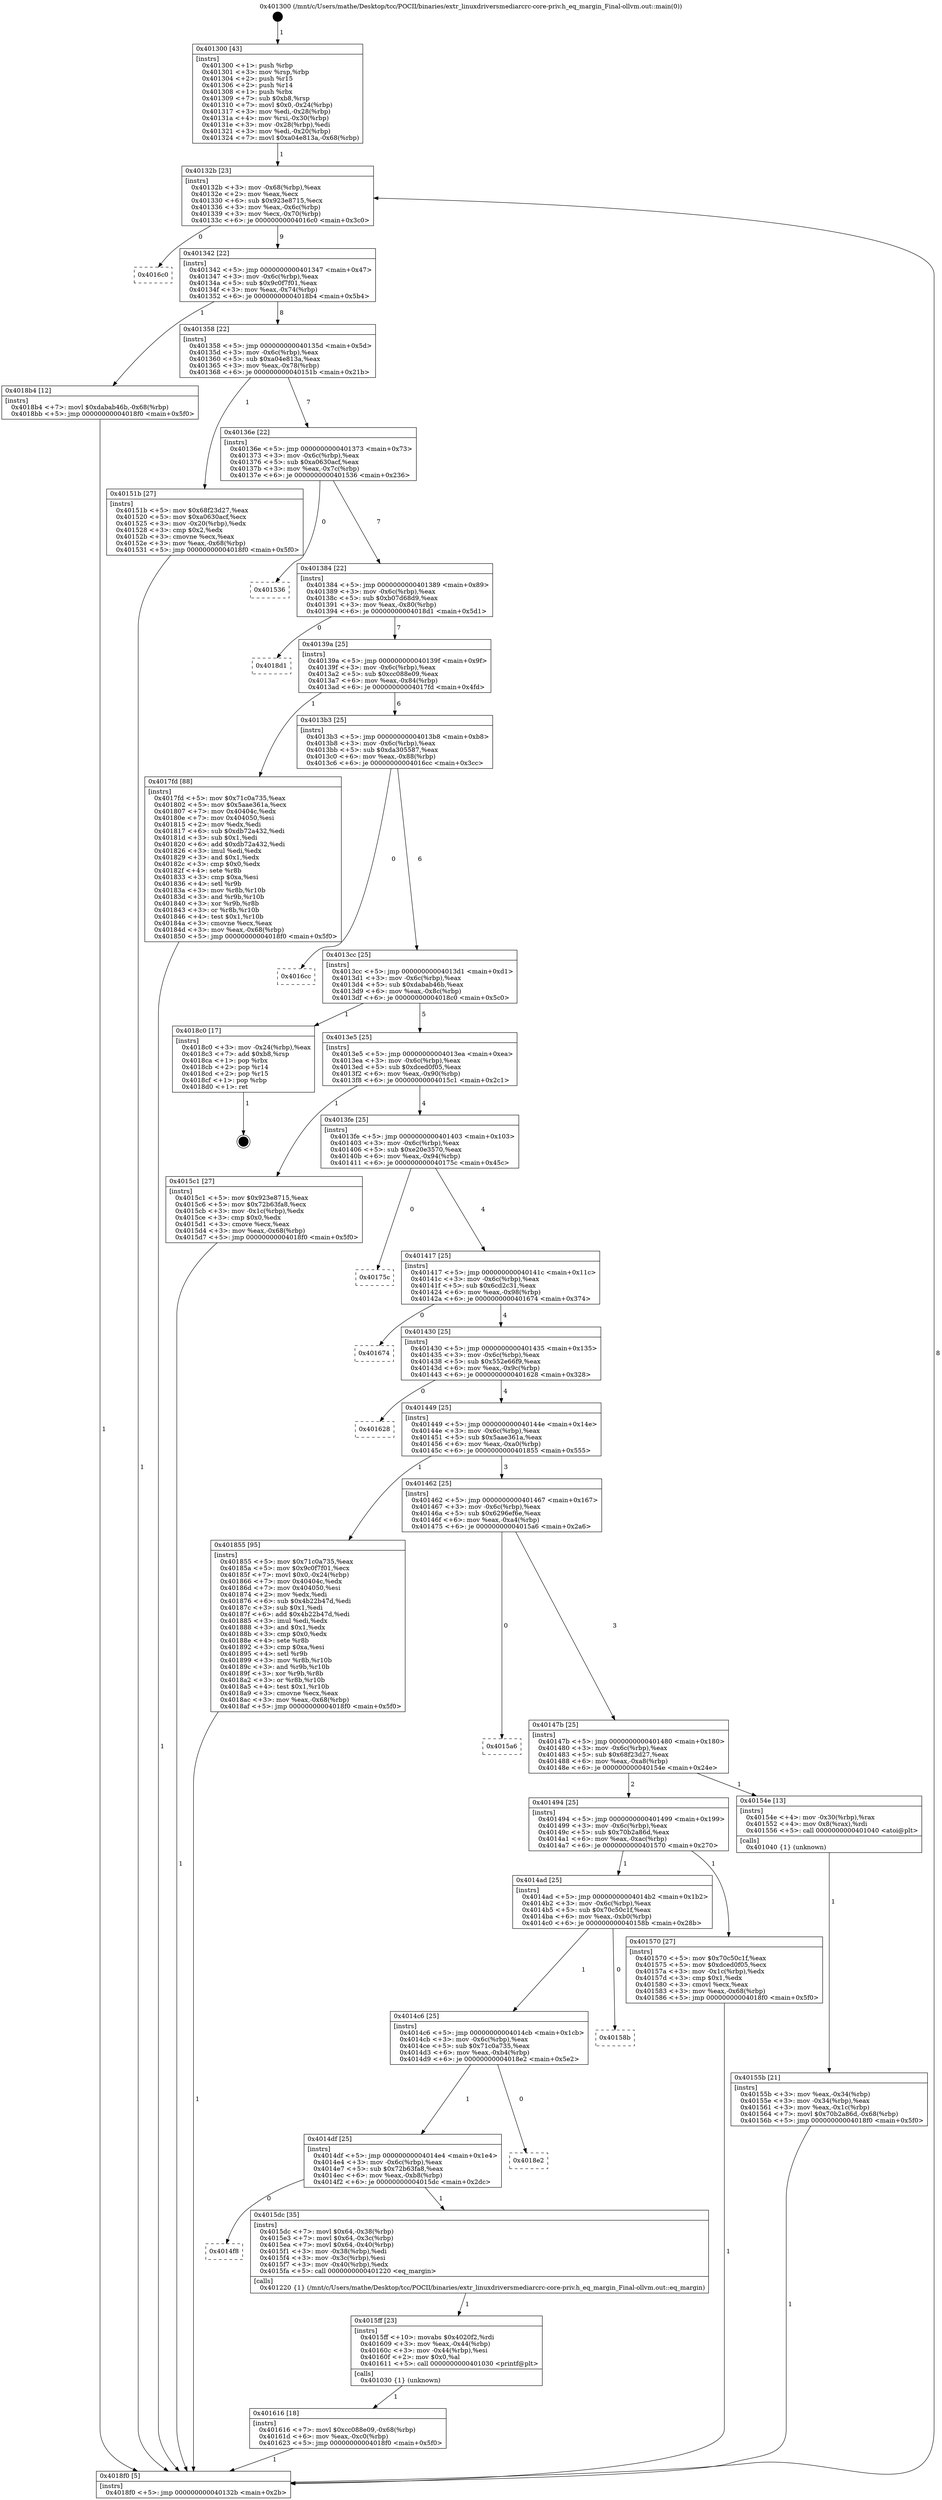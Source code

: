 digraph "0x401300" {
  label = "0x401300 (/mnt/c/Users/mathe/Desktop/tcc/POCII/binaries/extr_linuxdriversmediarcrc-core-priv.h_eq_margin_Final-ollvm.out::main(0))"
  labelloc = "t"
  node[shape=record]

  Entry [label="",width=0.3,height=0.3,shape=circle,fillcolor=black,style=filled]
  "0x40132b" [label="{
     0x40132b [23]\l
     | [instrs]\l
     &nbsp;&nbsp;0x40132b \<+3\>: mov -0x68(%rbp),%eax\l
     &nbsp;&nbsp;0x40132e \<+2\>: mov %eax,%ecx\l
     &nbsp;&nbsp;0x401330 \<+6\>: sub $0x923e8715,%ecx\l
     &nbsp;&nbsp;0x401336 \<+3\>: mov %eax,-0x6c(%rbp)\l
     &nbsp;&nbsp;0x401339 \<+3\>: mov %ecx,-0x70(%rbp)\l
     &nbsp;&nbsp;0x40133c \<+6\>: je 00000000004016c0 \<main+0x3c0\>\l
  }"]
  "0x4016c0" [label="{
     0x4016c0\l
  }", style=dashed]
  "0x401342" [label="{
     0x401342 [22]\l
     | [instrs]\l
     &nbsp;&nbsp;0x401342 \<+5\>: jmp 0000000000401347 \<main+0x47\>\l
     &nbsp;&nbsp;0x401347 \<+3\>: mov -0x6c(%rbp),%eax\l
     &nbsp;&nbsp;0x40134a \<+5\>: sub $0x9c0f7f01,%eax\l
     &nbsp;&nbsp;0x40134f \<+3\>: mov %eax,-0x74(%rbp)\l
     &nbsp;&nbsp;0x401352 \<+6\>: je 00000000004018b4 \<main+0x5b4\>\l
  }"]
  Exit [label="",width=0.3,height=0.3,shape=circle,fillcolor=black,style=filled,peripheries=2]
  "0x4018b4" [label="{
     0x4018b4 [12]\l
     | [instrs]\l
     &nbsp;&nbsp;0x4018b4 \<+7\>: movl $0xdabab46b,-0x68(%rbp)\l
     &nbsp;&nbsp;0x4018bb \<+5\>: jmp 00000000004018f0 \<main+0x5f0\>\l
  }"]
  "0x401358" [label="{
     0x401358 [22]\l
     | [instrs]\l
     &nbsp;&nbsp;0x401358 \<+5\>: jmp 000000000040135d \<main+0x5d\>\l
     &nbsp;&nbsp;0x40135d \<+3\>: mov -0x6c(%rbp),%eax\l
     &nbsp;&nbsp;0x401360 \<+5\>: sub $0xa04e813a,%eax\l
     &nbsp;&nbsp;0x401365 \<+3\>: mov %eax,-0x78(%rbp)\l
     &nbsp;&nbsp;0x401368 \<+6\>: je 000000000040151b \<main+0x21b\>\l
  }"]
  "0x401616" [label="{
     0x401616 [18]\l
     | [instrs]\l
     &nbsp;&nbsp;0x401616 \<+7\>: movl $0xcc088e09,-0x68(%rbp)\l
     &nbsp;&nbsp;0x40161d \<+6\>: mov %eax,-0xc0(%rbp)\l
     &nbsp;&nbsp;0x401623 \<+5\>: jmp 00000000004018f0 \<main+0x5f0\>\l
  }"]
  "0x40151b" [label="{
     0x40151b [27]\l
     | [instrs]\l
     &nbsp;&nbsp;0x40151b \<+5\>: mov $0x68f23d27,%eax\l
     &nbsp;&nbsp;0x401520 \<+5\>: mov $0xa0630acf,%ecx\l
     &nbsp;&nbsp;0x401525 \<+3\>: mov -0x20(%rbp),%edx\l
     &nbsp;&nbsp;0x401528 \<+3\>: cmp $0x2,%edx\l
     &nbsp;&nbsp;0x40152b \<+3\>: cmovne %ecx,%eax\l
     &nbsp;&nbsp;0x40152e \<+3\>: mov %eax,-0x68(%rbp)\l
     &nbsp;&nbsp;0x401531 \<+5\>: jmp 00000000004018f0 \<main+0x5f0\>\l
  }"]
  "0x40136e" [label="{
     0x40136e [22]\l
     | [instrs]\l
     &nbsp;&nbsp;0x40136e \<+5\>: jmp 0000000000401373 \<main+0x73\>\l
     &nbsp;&nbsp;0x401373 \<+3\>: mov -0x6c(%rbp),%eax\l
     &nbsp;&nbsp;0x401376 \<+5\>: sub $0xa0630acf,%eax\l
     &nbsp;&nbsp;0x40137b \<+3\>: mov %eax,-0x7c(%rbp)\l
     &nbsp;&nbsp;0x40137e \<+6\>: je 0000000000401536 \<main+0x236\>\l
  }"]
  "0x4018f0" [label="{
     0x4018f0 [5]\l
     | [instrs]\l
     &nbsp;&nbsp;0x4018f0 \<+5\>: jmp 000000000040132b \<main+0x2b\>\l
  }"]
  "0x401300" [label="{
     0x401300 [43]\l
     | [instrs]\l
     &nbsp;&nbsp;0x401300 \<+1\>: push %rbp\l
     &nbsp;&nbsp;0x401301 \<+3\>: mov %rsp,%rbp\l
     &nbsp;&nbsp;0x401304 \<+2\>: push %r15\l
     &nbsp;&nbsp;0x401306 \<+2\>: push %r14\l
     &nbsp;&nbsp;0x401308 \<+1\>: push %rbx\l
     &nbsp;&nbsp;0x401309 \<+7\>: sub $0xb8,%rsp\l
     &nbsp;&nbsp;0x401310 \<+7\>: movl $0x0,-0x24(%rbp)\l
     &nbsp;&nbsp;0x401317 \<+3\>: mov %edi,-0x28(%rbp)\l
     &nbsp;&nbsp;0x40131a \<+4\>: mov %rsi,-0x30(%rbp)\l
     &nbsp;&nbsp;0x40131e \<+3\>: mov -0x28(%rbp),%edi\l
     &nbsp;&nbsp;0x401321 \<+3\>: mov %edi,-0x20(%rbp)\l
     &nbsp;&nbsp;0x401324 \<+7\>: movl $0xa04e813a,-0x68(%rbp)\l
  }"]
  "0x4015ff" [label="{
     0x4015ff [23]\l
     | [instrs]\l
     &nbsp;&nbsp;0x4015ff \<+10\>: movabs $0x4020f2,%rdi\l
     &nbsp;&nbsp;0x401609 \<+3\>: mov %eax,-0x44(%rbp)\l
     &nbsp;&nbsp;0x40160c \<+3\>: mov -0x44(%rbp),%esi\l
     &nbsp;&nbsp;0x40160f \<+2\>: mov $0x0,%al\l
     &nbsp;&nbsp;0x401611 \<+5\>: call 0000000000401030 \<printf@plt\>\l
     | [calls]\l
     &nbsp;&nbsp;0x401030 \{1\} (unknown)\l
  }"]
  "0x401536" [label="{
     0x401536\l
  }", style=dashed]
  "0x401384" [label="{
     0x401384 [22]\l
     | [instrs]\l
     &nbsp;&nbsp;0x401384 \<+5\>: jmp 0000000000401389 \<main+0x89\>\l
     &nbsp;&nbsp;0x401389 \<+3\>: mov -0x6c(%rbp),%eax\l
     &nbsp;&nbsp;0x40138c \<+5\>: sub $0xb07d68d9,%eax\l
     &nbsp;&nbsp;0x401391 \<+3\>: mov %eax,-0x80(%rbp)\l
     &nbsp;&nbsp;0x401394 \<+6\>: je 00000000004018d1 \<main+0x5d1\>\l
  }"]
  "0x4014f8" [label="{
     0x4014f8\l
  }", style=dashed]
  "0x4018d1" [label="{
     0x4018d1\l
  }", style=dashed]
  "0x40139a" [label="{
     0x40139a [25]\l
     | [instrs]\l
     &nbsp;&nbsp;0x40139a \<+5\>: jmp 000000000040139f \<main+0x9f\>\l
     &nbsp;&nbsp;0x40139f \<+3\>: mov -0x6c(%rbp),%eax\l
     &nbsp;&nbsp;0x4013a2 \<+5\>: sub $0xcc088e09,%eax\l
     &nbsp;&nbsp;0x4013a7 \<+6\>: mov %eax,-0x84(%rbp)\l
     &nbsp;&nbsp;0x4013ad \<+6\>: je 00000000004017fd \<main+0x4fd\>\l
  }"]
  "0x4015dc" [label="{
     0x4015dc [35]\l
     | [instrs]\l
     &nbsp;&nbsp;0x4015dc \<+7\>: movl $0x64,-0x38(%rbp)\l
     &nbsp;&nbsp;0x4015e3 \<+7\>: movl $0x64,-0x3c(%rbp)\l
     &nbsp;&nbsp;0x4015ea \<+7\>: movl $0x64,-0x40(%rbp)\l
     &nbsp;&nbsp;0x4015f1 \<+3\>: mov -0x38(%rbp),%edi\l
     &nbsp;&nbsp;0x4015f4 \<+3\>: mov -0x3c(%rbp),%esi\l
     &nbsp;&nbsp;0x4015f7 \<+3\>: mov -0x40(%rbp),%edx\l
     &nbsp;&nbsp;0x4015fa \<+5\>: call 0000000000401220 \<eq_margin\>\l
     | [calls]\l
     &nbsp;&nbsp;0x401220 \{1\} (/mnt/c/Users/mathe/Desktop/tcc/POCII/binaries/extr_linuxdriversmediarcrc-core-priv.h_eq_margin_Final-ollvm.out::eq_margin)\l
  }"]
  "0x4017fd" [label="{
     0x4017fd [88]\l
     | [instrs]\l
     &nbsp;&nbsp;0x4017fd \<+5\>: mov $0x71c0a735,%eax\l
     &nbsp;&nbsp;0x401802 \<+5\>: mov $0x5aae361a,%ecx\l
     &nbsp;&nbsp;0x401807 \<+7\>: mov 0x40404c,%edx\l
     &nbsp;&nbsp;0x40180e \<+7\>: mov 0x404050,%esi\l
     &nbsp;&nbsp;0x401815 \<+2\>: mov %edx,%edi\l
     &nbsp;&nbsp;0x401817 \<+6\>: sub $0xdb72a432,%edi\l
     &nbsp;&nbsp;0x40181d \<+3\>: sub $0x1,%edi\l
     &nbsp;&nbsp;0x401820 \<+6\>: add $0xdb72a432,%edi\l
     &nbsp;&nbsp;0x401826 \<+3\>: imul %edi,%edx\l
     &nbsp;&nbsp;0x401829 \<+3\>: and $0x1,%edx\l
     &nbsp;&nbsp;0x40182c \<+3\>: cmp $0x0,%edx\l
     &nbsp;&nbsp;0x40182f \<+4\>: sete %r8b\l
     &nbsp;&nbsp;0x401833 \<+3\>: cmp $0xa,%esi\l
     &nbsp;&nbsp;0x401836 \<+4\>: setl %r9b\l
     &nbsp;&nbsp;0x40183a \<+3\>: mov %r8b,%r10b\l
     &nbsp;&nbsp;0x40183d \<+3\>: and %r9b,%r10b\l
     &nbsp;&nbsp;0x401840 \<+3\>: xor %r9b,%r8b\l
     &nbsp;&nbsp;0x401843 \<+3\>: or %r8b,%r10b\l
     &nbsp;&nbsp;0x401846 \<+4\>: test $0x1,%r10b\l
     &nbsp;&nbsp;0x40184a \<+3\>: cmovne %ecx,%eax\l
     &nbsp;&nbsp;0x40184d \<+3\>: mov %eax,-0x68(%rbp)\l
     &nbsp;&nbsp;0x401850 \<+5\>: jmp 00000000004018f0 \<main+0x5f0\>\l
  }"]
  "0x4013b3" [label="{
     0x4013b3 [25]\l
     | [instrs]\l
     &nbsp;&nbsp;0x4013b3 \<+5\>: jmp 00000000004013b8 \<main+0xb8\>\l
     &nbsp;&nbsp;0x4013b8 \<+3\>: mov -0x6c(%rbp),%eax\l
     &nbsp;&nbsp;0x4013bb \<+5\>: sub $0xda305587,%eax\l
     &nbsp;&nbsp;0x4013c0 \<+6\>: mov %eax,-0x88(%rbp)\l
     &nbsp;&nbsp;0x4013c6 \<+6\>: je 00000000004016cc \<main+0x3cc\>\l
  }"]
  "0x4014df" [label="{
     0x4014df [25]\l
     | [instrs]\l
     &nbsp;&nbsp;0x4014df \<+5\>: jmp 00000000004014e4 \<main+0x1e4\>\l
     &nbsp;&nbsp;0x4014e4 \<+3\>: mov -0x6c(%rbp),%eax\l
     &nbsp;&nbsp;0x4014e7 \<+5\>: sub $0x72b63fa8,%eax\l
     &nbsp;&nbsp;0x4014ec \<+6\>: mov %eax,-0xb8(%rbp)\l
     &nbsp;&nbsp;0x4014f2 \<+6\>: je 00000000004015dc \<main+0x2dc\>\l
  }"]
  "0x4016cc" [label="{
     0x4016cc\l
  }", style=dashed]
  "0x4013cc" [label="{
     0x4013cc [25]\l
     | [instrs]\l
     &nbsp;&nbsp;0x4013cc \<+5\>: jmp 00000000004013d1 \<main+0xd1\>\l
     &nbsp;&nbsp;0x4013d1 \<+3\>: mov -0x6c(%rbp),%eax\l
     &nbsp;&nbsp;0x4013d4 \<+5\>: sub $0xdabab46b,%eax\l
     &nbsp;&nbsp;0x4013d9 \<+6\>: mov %eax,-0x8c(%rbp)\l
     &nbsp;&nbsp;0x4013df \<+6\>: je 00000000004018c0 \<main+0x5c0\>\l
  }"]
  "0x4018e2" [label="{
     0x4018e2\l
  }", style=dashed]
  "0x4018c0" [label="{
     0x4018c0 [17]\l
     | [instrs]\l
     &nbsp;&nbsp;0x4018c0 \<+3\>: mov -0x24(%rbp),%eax\l
     &nbsp;&nbsp;0x4018c3 \<+7\>: add $0xb8,%rsp\l
     &nbsp;&nbsp;0x4018ca \<+1\>: pop %rbx\l
     &nbsp;&nbsp;0x4018cb \<+2\>: pop %r14\l
     &nbsp;&nbsp;0x4018cd \<+2\>: pop %r15\l
     &nbsp;&nbsp;0x4018cf \<+1\>: pop %rbp\l
     &nbsp;&nbsp;0x4018d0 \<+1\>: ret\l
  }"]
  "0x4013e5" [label="{
     0x4013e5 [25]\l
     | [instrs]\l
     &nbsp;&nbsp;0x4013e5 \<+5\>: jmp 00000000004013ea \<main+0xea\>\l
     &nbsp;&nbsp;0x4013ea \<+3\>: mov -0x6c(%rbp),%eax\l
     &nbsp;&nbsp;0x4013ed \<+5\>: sub $0xdced0f05,%eax\l
     &nbsp;&nbsp;0x4013f2 \<+6\>: mov %eax,-0x90(%rbp)\l
     &nbsp;&nbsp;0x4013f8 \<+6\>: je 00000000004015c1 \<main+0x2c1\>\l
  }"]
  "0x4014c6" [label="{
     0x4014c6 [25]\l
     | [instrs]\l
     &nbsp;&nbsp;0x4014c6 \<+5\>: jmp 00000000004014cb \<main+0x1cb\>\l
     &nbsp;&nbsp;0x4014cb \<+3\>: mov -0x6c(%rbp),%eax\l
     &nbsp;&nbsp;0x4014ce \<+5\>: sub $0x71c0a735,%eax\l
     &nbsp;&nbsp;0x4014d3 \<+6\>: mov %eax,-0xb4(%rbp)\l
     &nbsp;&nbsp;0x4014d9 \<+6\>: je 00000000004018e2 \<main+0x5e2\>\l
  }"]
  "0x4015c1" [label="{
     0x4015c1 [27]\l
     | [instrs]\l
     &nbsp;&nbsp;0x4015c1 \<+5\>: mov $0x923e8715,%eax\l
     &nbsp;&nbsp;0x4015c6 \<+5\>: mov $0x72b63fa8,%ecx\l
     &nbsp;&nbsp;0x4015cb \<+3\>: mov -0x1c(%rbp),%edx\l
     &nbsp;&nbsp;0x4015ce \<+3\>: cmp $0x0,%edx\l
     &nbsp;&nbsp;0x4015d1 \<+3\>: cmove %ecx,%eax\l
     &nbsp;&nbsp;0x4015d4 \<+3\>: mov %eax,-0x68(%rbp)\l
     &nbsp;&nbsp;0x4015d7 \<+5\>: jmp 00000000004018f0 \<main+0x5f0\>\l
  }"]
  "0x4013fe" [label="{
     0x4013fe [25]\l
     | [instrs]\l
     &nbsp;&nbsp;0x4013fe \<+5\>: jmp 0000000000401403 \<main+0x103\>\l
     &nbsp;&nbsp;0x401403 \<+3\>: mov -0x6c(%rbp),%eax\l
     &nbsp;&nbsp;0x401406 \<+5\>: sub $0xe20e3570,%eax\l
     &nbsp;&nbsp;0x40140b \<+6\>: mov %eax,-0x94(%rbp)\l
     &nbsp;&nbsp;0x401411 \<+6\>: je 000000000040175c \<main+0x45c\>\l
  }"]
  "0x40158b" [label="{
     0x40158b\l
  }", style=dashed]
  "0x40175c" [label="{
     0x40175c\l
  }", style=dashed]
  "0x401417" [label="{
     0x401417 [25]\l
     | [instrs]\l
     &nbsp;&nbsp;0x401417 \<+5\>: jmp 000000000040141c \<main+0x11c\>\l
     &nbsp;&nbsp;0x40141c \<+3\>: mov -0x6c(%rbp),%eax\l
     &nbsp;&nbsp;0x40141f \<+5\>: sub $0x6cd2c31,%eax\l
     &nbsp;&nbsp;0x401424 \<+6\>: mov %eax,-0x98(%rbp)\l
     &nbsp;&nbsp;0x40142a \<+6\>: je 0000000000401674 \<main+0x374\>\l
  }"]
  "0x4014ad" [label="{
     0x4014ad [25]\l
     | [instrs]\l
     &nbsp;&nbsp;0x4014ad \<+5\>: jmp 00000000004014b2 \<main+0x1b2\>\l
     &nbsp;&nbsp;0x4014b2 \<+3\>: mov -0x6c(%rbp),%eax\l
     &nbsp;&nbsp;0x4014b5 \<+5\>: sub $0x70c50c1f,%eax\l
     &nbsp;&nbsp;0x4014ba \<+6\>: mov %eax,-0xb0(%rbp)\l
     &nbsp;&nbsp;0x4014c0 \<+6\>: je 000000000040158b \<main+0x28b\>\l
  }"]
  "0x401674" [label="{
     0x401674\l
  }", style=dashed]
  "0x401430" [label="{
     0x401430 [25]\l
     | [instrs]\l
     &nbsp;&nbsp;0x401430 \<+5\>: jmp 0000000000401435 \<main+0x135\>\l
     &nbsp;&nbsp;0x401435 \<+3\>: mov -0x6c(%rbp),%eax\l
     &nbsp;&nbsp;0x401438 \<+5\>: sub $0x552e66f9,%eax\l
     &nbsp;&nbsp;0x40143d \<+6\>: mov %eax,-0x9c(%rbp)\l
     &nbsp;&nbsp;0x401443 \<+6\>: je 0000000000401628 \<main+0x328\>\l
  }"]
  "0x401570" [label="{
     0x401570 [27]\l
     | [instrs]\l
     &nbsp;&nbsp;0x401570 \<+5\>: mov $0x70c50c1f,%eax\l
     &nbsp;&nbsp;0x401575 \<+5\>: mov $0xdced0f05,%ecx\l
     &nbsp;&nbsp;0x40157a \<+3\>: mov -0x1c(%rbp),%edx\l
     &nbsp;&nbsp;0x40157d \<+3\>: cmp $0x1,%edx\l
     &nbsp;&nbsp;0x401580 \<+3\>: cmovl %ecx,%eax\l
     &nbsp;&nbsp;0x401583 \<+3\>: mov %eax,-0x68(%rbp)\l
     &nbsp;&nbsp;0x401586 \<+5\>: jmp 00000000004018f0 \<main+0x5f0\>\l
  }"]
  "0x401628" [label="{
     0x401628\l
  }", style=dashed]
  "0x401449" [label="{
     0x401449 [25]\l
     | [instrs]\l
     &nbsp;&nbsp;0x401449 \<+5\>: jmp 000000000040144e \<main+0x14e\>\l
     &nbsp;&nbsp;0x40144e \<+3\>: mov -0x6c(%rbp),%eax\l
     &nbsp;&nbsp;0x401451 \<+5\>: sub $0x5aae361a,%eax\l
     &nbsp;&nbsp;0x401456 \<+6\>: mov %eax,-0xa0(%rbp)\l
     &nbsp;&nbsp;0x40145c \<+6\>: je 0000000000401855 \<main+0x555\>\l
  }"]
  "0x40155b" [label="{
     0x40155b [21]\l
     | [instrs]\l
     &nbsp;&nbsp;0x40155b \<+3\>: mov %eax,-0x34(%rbp)\l
     &nbsp;&nbsp;0x40155e \<+3\>: mov -0x34(%rbp),%eax\l
     &nbsp;&nbsp;0x401561 \<+3\>: mov %eax,-0x1c(%rbp)\l
     &nbsp;&nbsp;0x401564 \<+7\>: movl $0x70b2a86d,-0x68(%rbp)\l
     &nbsp;&nbsp;0x40156b \<+5\>: jmp 00000000004018f0 \<main+0x5f0\>\l
  }"]
  "0x401855" [label="{
     0x401855 [95]\l
     | [instrs]\l
     &nbsp;&nbsp;0x401855 \<+5\>: mov $0x71c0a735,%eax\l
     &nbsp;&nbsp;0x40185a \<+5\>: mov $0x9c0f7f01,%ecx\l
     &nbsp;&nbsp;0x40185f \<+7\>: movl $0x0,-0x24(%rbp)\l
     &nbsp;&nbsp;0x401866 \<+7\>: mov 0x40404c,%edx\l
     &nbsp;&nbsp;0x40186d \<+7\>: mov 0x404050,%esi\l
     &nbsp;&nbsp;0x401874 \<+2\>: mov %edx,%edi\l
     &nbsp;&nbsp;0x401876 \<+6\>: sub $0x4b22b47d,%edi\l
     &nbsp;&nbsp;0x40187c \<+3\>: sub $0x1,%edi\l
     &nbsp;&nbsp;0x40187f \<+6\>: add $0x4b22b47d,%edi\l
     &nbsp;&nbsp;0x401885 \<+3\>: imul %edi,%edx\l
     &nbsp;&nbsp;0x401888 \<+3\>: and $0x1,%edx\l
     &nbsp;&nbsp;0x40188b \<+3\>: cmp $0x0,%edx\l
     &nbsp;&nbsp;0x40188e \<+4\>: sete %r8b\l
     &nbsp;&nbsp;0x401892 \<+3\>: cmp $0xa,%esi\l
     &nbsp;&nbsp;0x401895 \<+4\>: setl %r9b\l
     &nbsp;&nbsp;0x401899 \<+3\>: mov %r8b,%r10b\l
     &nbsp;&nbsp;0x40189c \<+3\>: and %r9b,%r10b\l
     &nbsp;&nbsp;0x40189f \<+3\>: xor %r9b,%r8b\l
     &nbsp;&nbsp;0x4018a2 \<+3\>: or %r8b,%r10b\l
     &nbsp;&nbsp;0x4018a5 \<+4\>: test $0x1,%r10b\l
     &nbsp;&nbsp;0x4018a9 \<+3\>: cmovne %ecx,%eax\l
     &nbsp;&nbsp;0x4018ac \<+3\>: mov %eax,-0x68(%rbp)\l
     &nbsp;&nbsp;0x4018af \<+5\>: jmp 00000000004018f0 \<main+0x5f0\>\l
  }"]
  "0x401462" [label="{
     0x401462 [25]\l
     | [instrs]\l
     &nbsp;&nbsp;0x401462 \<+5\>: jmp 0000000000401467 \<main+0x167\>\l
     &nbsp;&nbsp;0x401467 \<+3\>: mov -0x6c(%rbp),%eax\l
     &nbsp;&nbsp;0x40146a \<+5\>: sub $0x6296ef6e,%eax\l
     &nbsp;&nbsp;0x40146f \<+6\>: mov %eax,-0xa4(%rbp)\l
     &nbsp;&nbsp;0x401475 \<+6\>: je 00000000004015a6 \<main+0x2a6\>\l
  }"]
  "0x401494" [label="{
     0x401494 [25]\l
     | [instrs]\l
     &nbsp;&nbsp;0x401494 \<+5\>: jmp 0000000000401499 \<main+0x199\>\l
     &nbsp;&nbsp;0x401499 \<+3\>: mov -0x6c(%rbp),%eax\l
     &nbsp;&nbsp;0x40149c \<+5\>: sub $0x70b2a86d,%eax\l
     &nbsp;&nbsp;0x4014a1 \<+6\>: mov %eax,-0xac(%rbp)\l
     &nbsp;&nbsp;0x4014a7 \<+6\>: je 0000000000401570 \<main+0x270\>\l
  }"]
  "0x4015a6" [label="{
     0x4015a6\l
  }", style=dashed]
  "0x40147b" [label="{
     0x40147b [25]\l
     | [instrs]\l
     &nbsp;&nbsp;0x40147b \<+5\>: jmp 0000000000401480 \<main+0x180\>\l
     &nbsp;&nbsp;0x401480 \<+3\>: mov -0x6c(%rbp),%eax\l
     &nbsp;&nbsp;0x401483 \<+5\>: sub $0x68f23d27,%eax\l
     &nbsp;&nbsp;0x401488 \<+6\>: mov %eax,-0xa8(%rbp)\l
     &nbsp;&nbsp;0x40148e \<+6\>: je 000000000040154e \<main+0x24e\>\l
  }"]
  "0x40154e" [label="{
     0x40154e [13]\l
     | [instrs]\l
     &nbsp;&nbsp;0x40154e \<+4\>: mov -0x30(%rbp),%rax\l
     &nbsp;&nbsp;0x401552 \<+4\>: mov 0x8(%rax),%rdi\l
     &nbsp;&nbsp;0x401556 \<+5\>: call 0000000000401040 \<atoi@plt\>\l
     | [calls]\l
     &nbsp;&nbsp;0x401040 \{1\} (unknown)\l
  }"]
  Entry -> "0x401300" [label=" 1"]
  "0x40132b" -> "0x4016c0" [label=" 0"]
  "0x40132b" -> "0x401342" [label=" 9"]
  "0x4018c0" -> Exit [label=" 1"]
  "0x401342" -> "0x4018b4" [label=" 1"]
  "0x401342" -> "0x401358" [label=" 8"]
  "0x4018b4" -> "0x4018f0" [label=" 1"]
  "0x401358" -> "0x40151b" [label=" 1"]
  "0x401358" -> "0x40136e" [label=" 7"]
  "0x40151b" -> "0x4018f0" [label=" 1"]
  "0x401300" -> "0x40132b" [label=" 1"]
  "0x4018f0" -> "0x40132b" [label=" 8"]
  "0x401855" -> "0x4018f0" [label=" 1"]
  "0x40136e" -> "0x401536" [label=" 0"]
  "0x40136e" -> "0x401384" [label=" 7"]
  "0x4017fd" -> "0x4018f0" [label=" 1"]
  "0x401384" -> "0x4018d1" [label=" 0"]
  "0x401384" -> "0x40139a" [label=" 7"]
  "0x401616" -> "0x4018f0" [label=" 1"]
  "0x40139a" -> "0x4017fd" [label=" 1"]
  "0x40139a" -> "0x4013b3" [label=" 6"]
  "0x4015ff" -> "0x401616" [label=" 1"]
  "0x4013b3" -> "0x4016cc" [label=" 0"]
  "0x4013b3" -> "0x4013cc" [label=" 6"]
  "0x4014df" -> "0x4014f8" [label=" 0"]
  "0x4013cc" -> "0x4018c0" [label=" 1"]
  "0x4013cc" -> "0x4013e5" [label=" 5"]
  "0x4014df" -> "0x4015dc" [label=" 1"]
  "0x4013e5" -> "0x4015c1" [label=" 1"]
  "0x4013e5" -> "0x4013fe" [label=" 4"]
  "0x4014c6" -> "0x4014df" [label=" 1"]
  "0x4013fe" -> "0x40175c" [label=" 0"]
  "0x4013fe" -> "0x401417" [label=" 4"]
  "0x4014c6" -> "0x4018e2" [label=" 0"]
  "0x401417" -> "0x401674" [label=" 0"]
  "0x401417" -> "0x401430" [label=" 4"]
  "0x4014ad" -> "0x4014c6" [label=" 1"]
  "0x401430" -> "0x401628" [label=" 0"]
  "0x401430" -> "0x401449" [label=" 4"]
  "0x4014ad" -> "0x40158b" [label=" 0"]
  "0x401449" -> "0x401855" [label=" 1"]
  "0x401449" -> "0x401462" [label=" 3"]
  "0x4015c1" -> "0x4018f0" [label=" 1"]
  "0x401462" -> "0x4015a6" [label=" 0"]
  "0x401462" -> "0x40147b" [label=" 3"]
  "0x401570" -> "0x4018f0" [label=" 1"]
  "0x40147b" -> "0x40154e" [label=" 1"]
  "0x40147b" -> "0x401494" [label=" 2"]
  "0x40154e" -> "0x40155b" [label=" 1"]
  "0x40155b" -> "0x4018f0" [label=" 1"]
  "0x4015dc" -> "0x4015ff" [label=" 1"]
  "0x401494" -> "0x401570" [label=" 1"]
  "0x401494" -> "0x4014ad" [label=" 1"]
}
